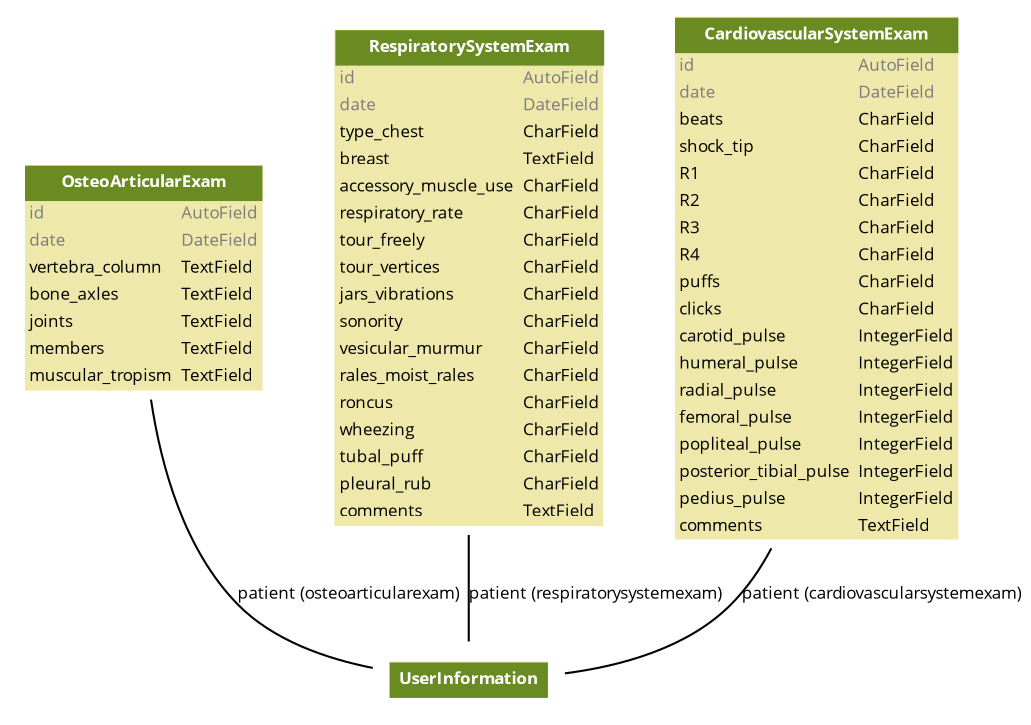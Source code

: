 
digraph name {
  fontname = "Open Sans"
  fontsize = 8

  node [
    fontname = "Open Sans"
    fontsize = 8
    shape = "plaintext"
  ]
  edge [
    fontname = "Open Sans"
    fontsize = 8
  ]


    HistoriaClinica_models_OsteoArticularExam [label=<
    <TABLE BGCOLOR="palegoldenrod" BORDER="0" CELLBORDER="0" CELLSPACING="0">
     <TR><TD COLSPAN="2" CELLPADDING="4" ALIGN="CENTER" BGCOLOR="olivedrab4"
     ><FONT FACE="Open Sans Bold" COLOR="white"
     >OsteoArticularExam</FONT></TD></TR>
    
        
        <TR><TD ALIGN="LEFT" BORDER="0"
        ><FONT COLOR="#7B7B7B" FACE="Open Sans">id</FONT
        ></TD>
        <TD ALIGN="LEFT"
        ><FONT COLOR="#7B7B7B" FACE="Open Sans">AutoField</FONT
        ></TD></TR>
        
        <TR><TD ALIGN="LEFT" BORDER="0"
        ><FONT COLOR="#7B7B7B" FACE="Open Sans">date</FONT
        ></TD>
        <TD ALIGN="LEFT"
        ><FONT COLOR="#7B7B7B" FACE="Open Sans">DateField</FONT
        ></TD></TR>
        
        <TR><TD ALIGN="LEFT" BORDER="0"
        ><FONT FACE="Open Sans">vertebra_column</FONT
        ></TD>
        <TD ALIGN="LEFT"
        ><FONT FACE="Open Sans">TextField</FONT
        ></TD></TR>
        
        <TR><TD ALIGN="LEFT" BORDER="0"
        ><FONT FACE="Open Sans">bone_axles</FONT
        ></TD>
        <TD ALIGN="LEFT"
        ><FONT FACE="Open Sans">TextField</FONT
        ></TD></TR>
        
        <TR><TD ALIGN="LEFT" BORDER="0"
        ><FONT FACE="Open Sans">joints</FONT
        ></TD>
        <TD ALIGN="LEFT"
        ><FONT FACE="Open Sans">TextField</FONT
        ></TD></TR>
        
        <TR><TD ALIGN="LEFT" BORDER="0"
        ><FONT FACE="Open Sans">members</FONT
        ></TD>
        <TD ALIGN="LEFT"
        ><FONT FACE="Open Sans">TextField</FONT
        ></TD></TR>
        
        <TR><TD ALIGN="LEFT" BORDER="0"
        ><FONT FACE="Open Sans">muscular_tropism</FONT
        ></TD>
        <TD ALIGN="LEFT"
        ><FONT FACE="Open Sans">TextField</FONT
        ></TD></TR>
        
    
    </TABLE>
    >]

    HistoriaClinica_models_RespiratorySystemExam [label=<
    <TABLE BGCOLOR="palegoldenrod" BORDER="0" CELLBORDER="0" CELLSPACING="0">
     <TR><TD COLSPAN="2" CELLPADDING="4" ALIGN="CENTER" BGCOLOR="olivedrab4"
     ><FONT FACE="Open Sans Bold" COLOR="white"
     >RespiratorySystemExam</FONT></TD></TR>
    
        
        <TR><TD ALIGN="LEFT" BORDER="0"
        ><FONT COLOR="#7B7B7B" FACE="Open Sans">id</FONT
        ></TD>
        <TD ALIGN="LEFT"
        ><FONT COLOR="#7B7B7B" FACE="Open Sans">AutoField</FONT
        ></TD></TR>
        
        <TR><TD ALIGN="LEFT" BORDER="0"
        ><FONT COLOR="#7B7B7B" FACE="Open Sans">date</FONT
        ></TD>
        <TD ALIGN="LEFT"
        ><FONT COLOR="#7B7B7B" FACE="Open Sans">DateField</FONT
        ></TD></TR>
        
        <TR><TD ALIGN="LEFT" BORDER="0"
        ><FONT FACE="Open Sans">type_chest</FONT
        ></TD>
        <TD ALIGN="LEFT"
        ><FONT FACE="Open Sans">CharField</FONT
        ></TD></TR>
        
        <TR><TD ALIGN="LEFT" BORDER="0"
        ><FONT FACE="Open Sans">breast</FONT
        ></TD>
        <TD ALIGN="LEFT"
        ><FONT FACE="Open Sans">TextField</FONT
        ></TD></TR>
        
        <TR><TD ALIGN="LEFT" BORDER="0"
        ><FONT FACE="Open Sans">accessory_muscle_use</FONT
        ></TD>
        <TD ALIGN="LEFT"
        ><FONT FACE="Open Sans">CharField</FONT
        ></TD></TR>
        
        <TR><TD ALIGN="LEFT" BORDER="0"
        ><FONT FACE="Open Sans">respiratory_rate</FONT
        ></TD>
        <TD ALIGN="LEFT"
        ><FONT FACE="Open Sans">CharField</FONT
        ></TD></TR>
        
        <TR><TD ALIGN="LEFT" BORDER="0"
        ><FONT FACE="Open Sans">tour_freely</FONT
        ></TD>
        <TD ALIGN="LEFT"
        ><FONT FACE="Open Sans">CharField</FONT
        ></TD></TR>
        
        <TR><TD ALIGN="LEFT" BORDER="0"
        ><FONT FACE="Open Sans">tour_vertices</FONT
        ></TD>
        <TD ALIGN="LEFT"
        ><FONT FACE="Open Sans">CharField</FONT
        ></TD></TR>
        
        <TR><TD ALIGN="LEFT" BORDER="0"
        ><FONT FACE="Open Sans">jars_vibrations</FONT
        ></TD>
        <TD ALIGN="LEFT"
        ><FONT FACE="Open Sans">CharField</FONT
        ></TD></TR>
        
        <TR><TD ALIGN="LEFT" BORDER="0"
        ><FONT FACE="Open Sans">sonority</FONT
        ></TD>
        <TD ALIGN="LEFT"
        ><FONT FACE="Open Sans">CharField</FONT
        ></TD></TR>
        
        <TR><TD ALIGN="LEFT" BORDER="0"
        ><FONT FACE="Open Sans">vesicular_murmur</FONT
        ></TD>
        <TD ALIGN="LEFT"
        ><FONT FACE="Open Sans">CharField</FONT
        ></TD></TR>
        
        <TR><TD ALIGN="LEFT" BORDER="0"
        ><FONT FACE="Open Sans">rales_moist_rales</FONT
        ></TD>
        <TD ALIGN="LEFT"
        ><FONT FACE="Open Sans">CharField</FONT
        ></TD></TR>
        
        <TR><TD ALIGN="LEFT" BORDER="0"
        ><FONT FACE="Open Sans">roncus</FONT
        ></TD>
        <TD ALIGN="LEFT"
        ><FONT FACE="Open Sans">CharField</FONT
        ></TD></TR>
        
        <TR><TD ALIGN="LEFT" BORDER="0"
        ><FONT FACE="Open Sans">wheezing</FONT
        ></TD>
        <TD ALIGN="LEFT"
        ><FONT FACE="Open Sans">CharField</FONT
        ></TD></TR>
        
        <TR><TD ALIGN="LEFT" BORDER="0"
        ><FONT FACE="Open Sans">tubal_puff</FONT
        ></TD>
        <TD ALIGN="LEFT"
        ><FONT FACE="Open Sans">CharField</FONT
        ></TD></TR>
        
        <TR><TD ALIGN="LEFT" BORDER="0"
        ><FONT FACE="Open Sans">pleural_rub</FONT
        ></TD>
        <TD ALIGN="LEFT"
        ><FONT FACE="Open Sans">CharField</FONT
        ></TD></TR>
        
        <TR><TD ALIGN="LEFT" BORDER="0"
        ><FONT FACE="Open Sans">comments</FONT
        ></TD>
        <TD ALIGN="LEFT"
        ><FONT FACE="Open Sans">TextField</FONT
        ></TD></TR>
        
    
    </TABLE>
    >]

    HistoriaClinica_models_CardiovascularSystemExam [label=<
    <TABLE BGCOLOR="palegoldenrod" BORDER="0" CELLBORDER="0" CELLSPACING="0">
     <TR><TD COLSPAN="2" CELLPADDING="4" ALIGN="CENTER" BGCOLOR="olivedrab4"
     ><FONT FACE="Open Sans Bold" COLOR="white"
     >CardiovascularSystemExam</FONT></TD></TR>
    
        
        <TR><TD ALIGN="LEFT" BORDER="0"
        ><FONT COLOR="#7B7B7B" FACE="Open Sans">id</FONT
        ></TD>
        <TD ALIGN="LEFT"
        ><FONT COLOR="#7B7B7B" FACE="Open Sans">AutoField</FONT
        ></TD></TR>
        
        <TR><TD ALIGN="LEFT" BORDER="0"
        ><FONT COLOR="#7B7B7B" FACE="Open Sans">date</FONT
        ></TD>
        <TD ALIGN="LEFT"
        ><FONT COLOR="#7B7B7B" FACE="Open Sans">DateField</FONT
        ></TD></TR>
        
        <TR><TD ALIGN="LEFT" BORDER="0"
        ><FONT FACE="Open Sans">beats</FONT
        ></TD>
        <TD ALIGN="LEFT"
        ><FONT FACE="Open Sans">CharField</FONT
        ></TD></TR>
        
        <TR><TD ALIGN="LEFT" BORDER="0"
        ><FONT FACE="Open Sans">shock_tip</FONT
        ></TD>
        <TD ALIGN="LEFT"
        ><FONT FACE="Open Sans">CharField</FONT
        ></TD></TR>
        
        <TR><TD ALIGN="LEFT" BORDER="0"
        ><FONT FACE="Open Sans">R1</FONT
        ></TD>
        <TD ALIGN="LEFT"
        ><FONT FACE="Open Sans">CharField</FONT
        ></TD></TR>
        
        <TR><TD ALIGN="LEFT" BORDER="0"
        ><FONT FACE="Open Sans">R2</FONT
        ></TD>
        <TD ALIGN="LEFT"
        ><FONT FACE="Open Sans">CharField</FONT
        ></TD></TR>
        
        <TR><TD ALIGN="LEFT" BORDER="0"
        ><FONT FACE="Open Sans">R3</FONT
        ></TD>
        <TD ALIGN="LEFT"
        ><FONT FACE="Open Sans">CharField</FONT
        ></TD></TR>
        
        <TR><TD ALIGN="LEFT" BORDER="0"
        ><FONT FACE="Open Sans">R4</FONT
        ></TD>
        <TD ALIGN="LEFT"
        ><FONT FACE="Open Sans">CharField</FONT
        ></TD></TR>
        
        <TR><TD ALIGN="LEFT" BORDER="0"
        ><FONT FACE="Open Sans">puffs</FONT
        ></TD>
        <TD ALIGN="LEFT"
        ><FONT FACE="Open Sans">CharField</FONT
        ></TD></TR>
        
        <TR><TD ALIGN="LEFT" BORDER="0"
        ><FONT FACE="Open Sans">clicks</FONT
        ></TD>
        <TD ALIGN="LEFT"
        ><FONT FACE="Open Sans">CharField</FONT
        ></TD></TR>
        
        <TR><TD ALIGN="LEFT" BORDER="0"
        ><FONT FACE="Open Sans">carotid_pulse</FONT
        ></TD>
        <TD ALIGN="LEFT"
        ><FONT FACE="Open Sans">IntegerField</FONT
        ></TD></TR>
        
        <TR><TD ALIGN="LEFT" BORDER="0"
        ><FONT FACE="Open Sans">humeral_pulse</FONT
        ></TD>
        <TD ALIGN="LEFT"
        ><FONT FACE="Open Sans">IntegerField</FONT
        ></TD></TR>
        
        <TR><TD ALIGN="LEFT" BORDER="0"
        ><FONT FACE="Open Sans">radial_pulse</FONT
        ></TD>
        <TD ALIGN="LEFT"
        ><FONT FACE="Open Sans">IntegerField</FONT
        ></TD></TR>
        
        <TR><TD ALIGN="LEFT" BORDER="0"
        ><FONT FACE="Open Sans">femoral_pulse</FONT
        ></TD>
        <TD ALIGN="LEFT"
        ><FONT FACE="Open Sans">IntegerField</FONT
        ></TD></TR>
        
        <TR><TD ALIGN="LEFT" BORDER="0"
        ><FONT FACE="Open Sans">popliteal_pulse</FONT
        ></TD>
        <TD ALIGN="LEFT"
        ><FONT FACE="Open Sans">IntegerField</FONT
        ></TD></TR>
        
        <TR><TD ALIGN="LEFT" BORDER="0"
        ><FONT FACE="Open Sans">posterior_tibial_pulse</FONT
        ></TD>
        <TD ALIGN="LEFT"
        ><FONT FACE="Open Sans">IntegerField</FONT
        ></TD></TR>
        
        <TR><TD ALIGN="LEFT" BORDER="0"
        ><FONT FACE="Open Sans">pedius_pulse</FONT
        ></TD>
        <TD ALIGN="LEFT"
        ><FONT FACE="Open Sans">IntegerField</FONT
        ></TD></TR>
        
        <TR><TD ALIGN="LEFT" BORDER="0"
        ><FONT FACE="Open Sans">comments</FONT
        ></TD>
        <TD ALIGN="LEFT"
        ><FONT FACE="Open Sans">TextField</FONT
        ></TD></TR>
        
    
    </TABLE>
    >]

    
 
  django_contrib_auth_models_User [label=<
      <TABLE BGCOLOR="palegoldenrod" BORDER="0" CELLBORDER="0" CELLSPACING="0">
      <TR><TD COLSPAN="2" CELLPADDING="4" ALIGN="CENTER" BGCOLOR="olivedrab4"
      ><FONT FACE="Open Sans Bold" COLOR="white"
	  >User</FONT></TD></TR>
      </TABLE>
      >]
  
  
  HistoriaClinica_models_OsteoArticularExam -> django_contrib_auth_models_User
  [label="patient (osteoarticularexam)"] [arrowhead=none, arrowtail=dot];
  

  
  
  django_contrib_auth_models_User [label=<
      <TABLE BGCOLOR="palegoldenrod" BORDER="0" CELLBORDER="0" CELLSPACING="0">
      <TR><TD COLSPAN="2" CELLPADDING="4" ALIGN="CENTER" BGCOLOR="olivedrab4"
      ><FONT FACE="Open Sans Bold" COLOR="white"
      >User</FONT></TD></TR>
      </TABLE>
      >]
  
  HistoriaClinica_models_RespiratorySystemExam -> django_contrib_auth_models_User
  [label="patient (respiratorysystemexam)"] [arrowhead=none, arrowtail=dot];
  

  
  
  django_contrib_auth_models_User [label=<
      <TABLE BGCOLOR="palegoldenrod" BORDER="0" CELLBORDER="0" CELLSPACING="0">
      <TR><TD COLSPAN="2" CELLPADDING="4" ALIGN="CENTER" BGCOLOR="olivedrab4"
      ><FONT FACE="Open Sans Bold" COLOR="white"
      >User</FONT></TD></TR>
      </TABLE>
      >]
  
  HistoriaClinica_models_CardiovascularSystemExam -> django_contrib_auth_models_User
  [label="patient (cardiovascularsystemexam)"] [arrowhead=none, arrowtail=dot];
  

  django_contrib_auth_models_User [label=<
      <TABLE BGCOLOR="palegoldenrod" BORDER="0" CELLBORDER="0" CELLSPACING="0">
      <TR><TD COLSPAN="2" CELLPADDING="4" ALIGN="CENTER" BGCOLOR="olivedrab4"
      ><FONT FACE="Open Sans Bold" COLOR="white"
      >UserInformation</FONT></TD></TR>
      </TABLE>
      >]
  
  
}
